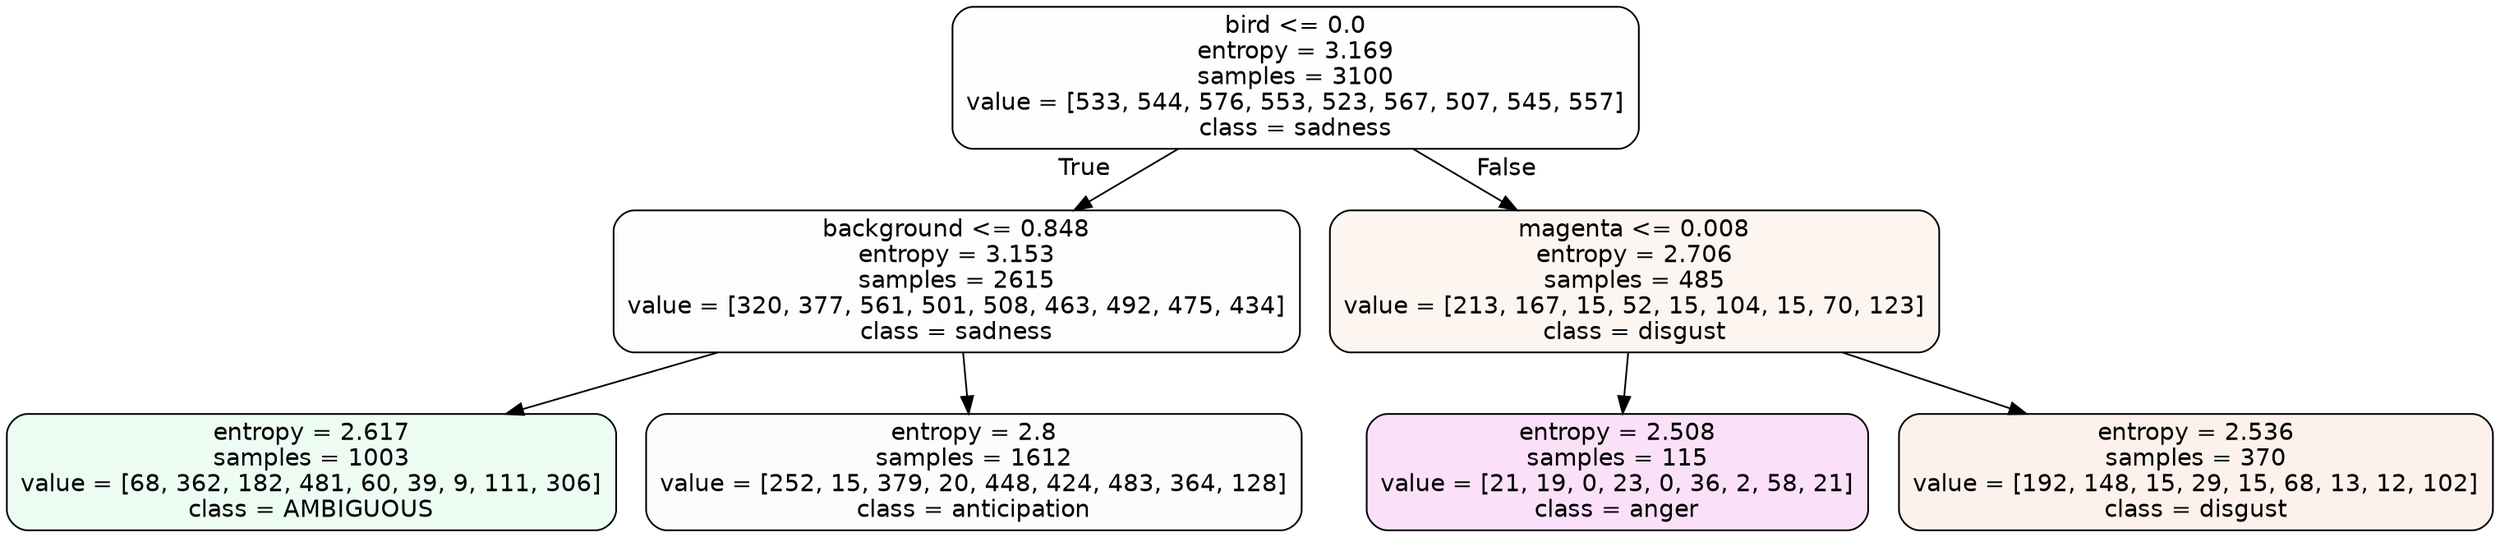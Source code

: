 digraph Tree {
node [shape=box, style="filled, rounded", color="black", fontname=helvetica] ;
edge [fontname=helvetica] ;
0 [label="bird <= 0.0\nentropy = 3.169\nsamples = 3100\nvalue = [533, 544, 576, 553, 523, 567, 507, 545, 557]\nclass = sadness", fillcolor="#64e53901"] ;
1 [label="background <= 0.848\nentropy = 3.153\nsamples = 2615\nvalue = [320, 377, 561, 501, 508, 463, 492, 475, 434]\nclass = sadness", fillcolor="#64e53904"] ;
0 -> 1 [labeldistance=2.5, labelangle=45, headlabel="True"] ;
2 [label="entropy = 2.617\nsamples = 1003\nvalue = [68, 362, 182, 481, 60, 39, 9, 111, 306]\nclass = AMBIGUOUS", fillcolor="#39e58118"] ;
1 -> 2 ;
3 [label="entropy = 2.8\nsamples = 1612\nvalue = [252, 15, 379, 20, 448, 424, 483, 364, 128]\nclass = anticipation", fillcolor="#8139e504"] ;
1 -> 3 ;
4 [label="magenta <= 0.008\nentropy = 2.706\nsamples = 485\nvalue = [213, 167, 15, 52, 15, 104, 15, 70, 123]\nclass = disgust", fillcolor="#e5813913"] ;
0 -> 4 [labeldistance=2.5, labelangle=-45, headlabel="False"] ;
5 [label="entropy = 2.508\nsamples = 115\nvalue = [21, 19, 0, 23, 0, 36, 2, 58, 21]\nclass = anger", fillcolor="#e539d727"] ;
4 -> 5 ;
6 [label="entropy = 2.536\nsamples = 370\nvalue = [192, 148, 15, 29, 15, 68, 13, 12, 102]\nclass = disgust", fillcolor="#e5813919"] ;
4 -> 6 ;
}